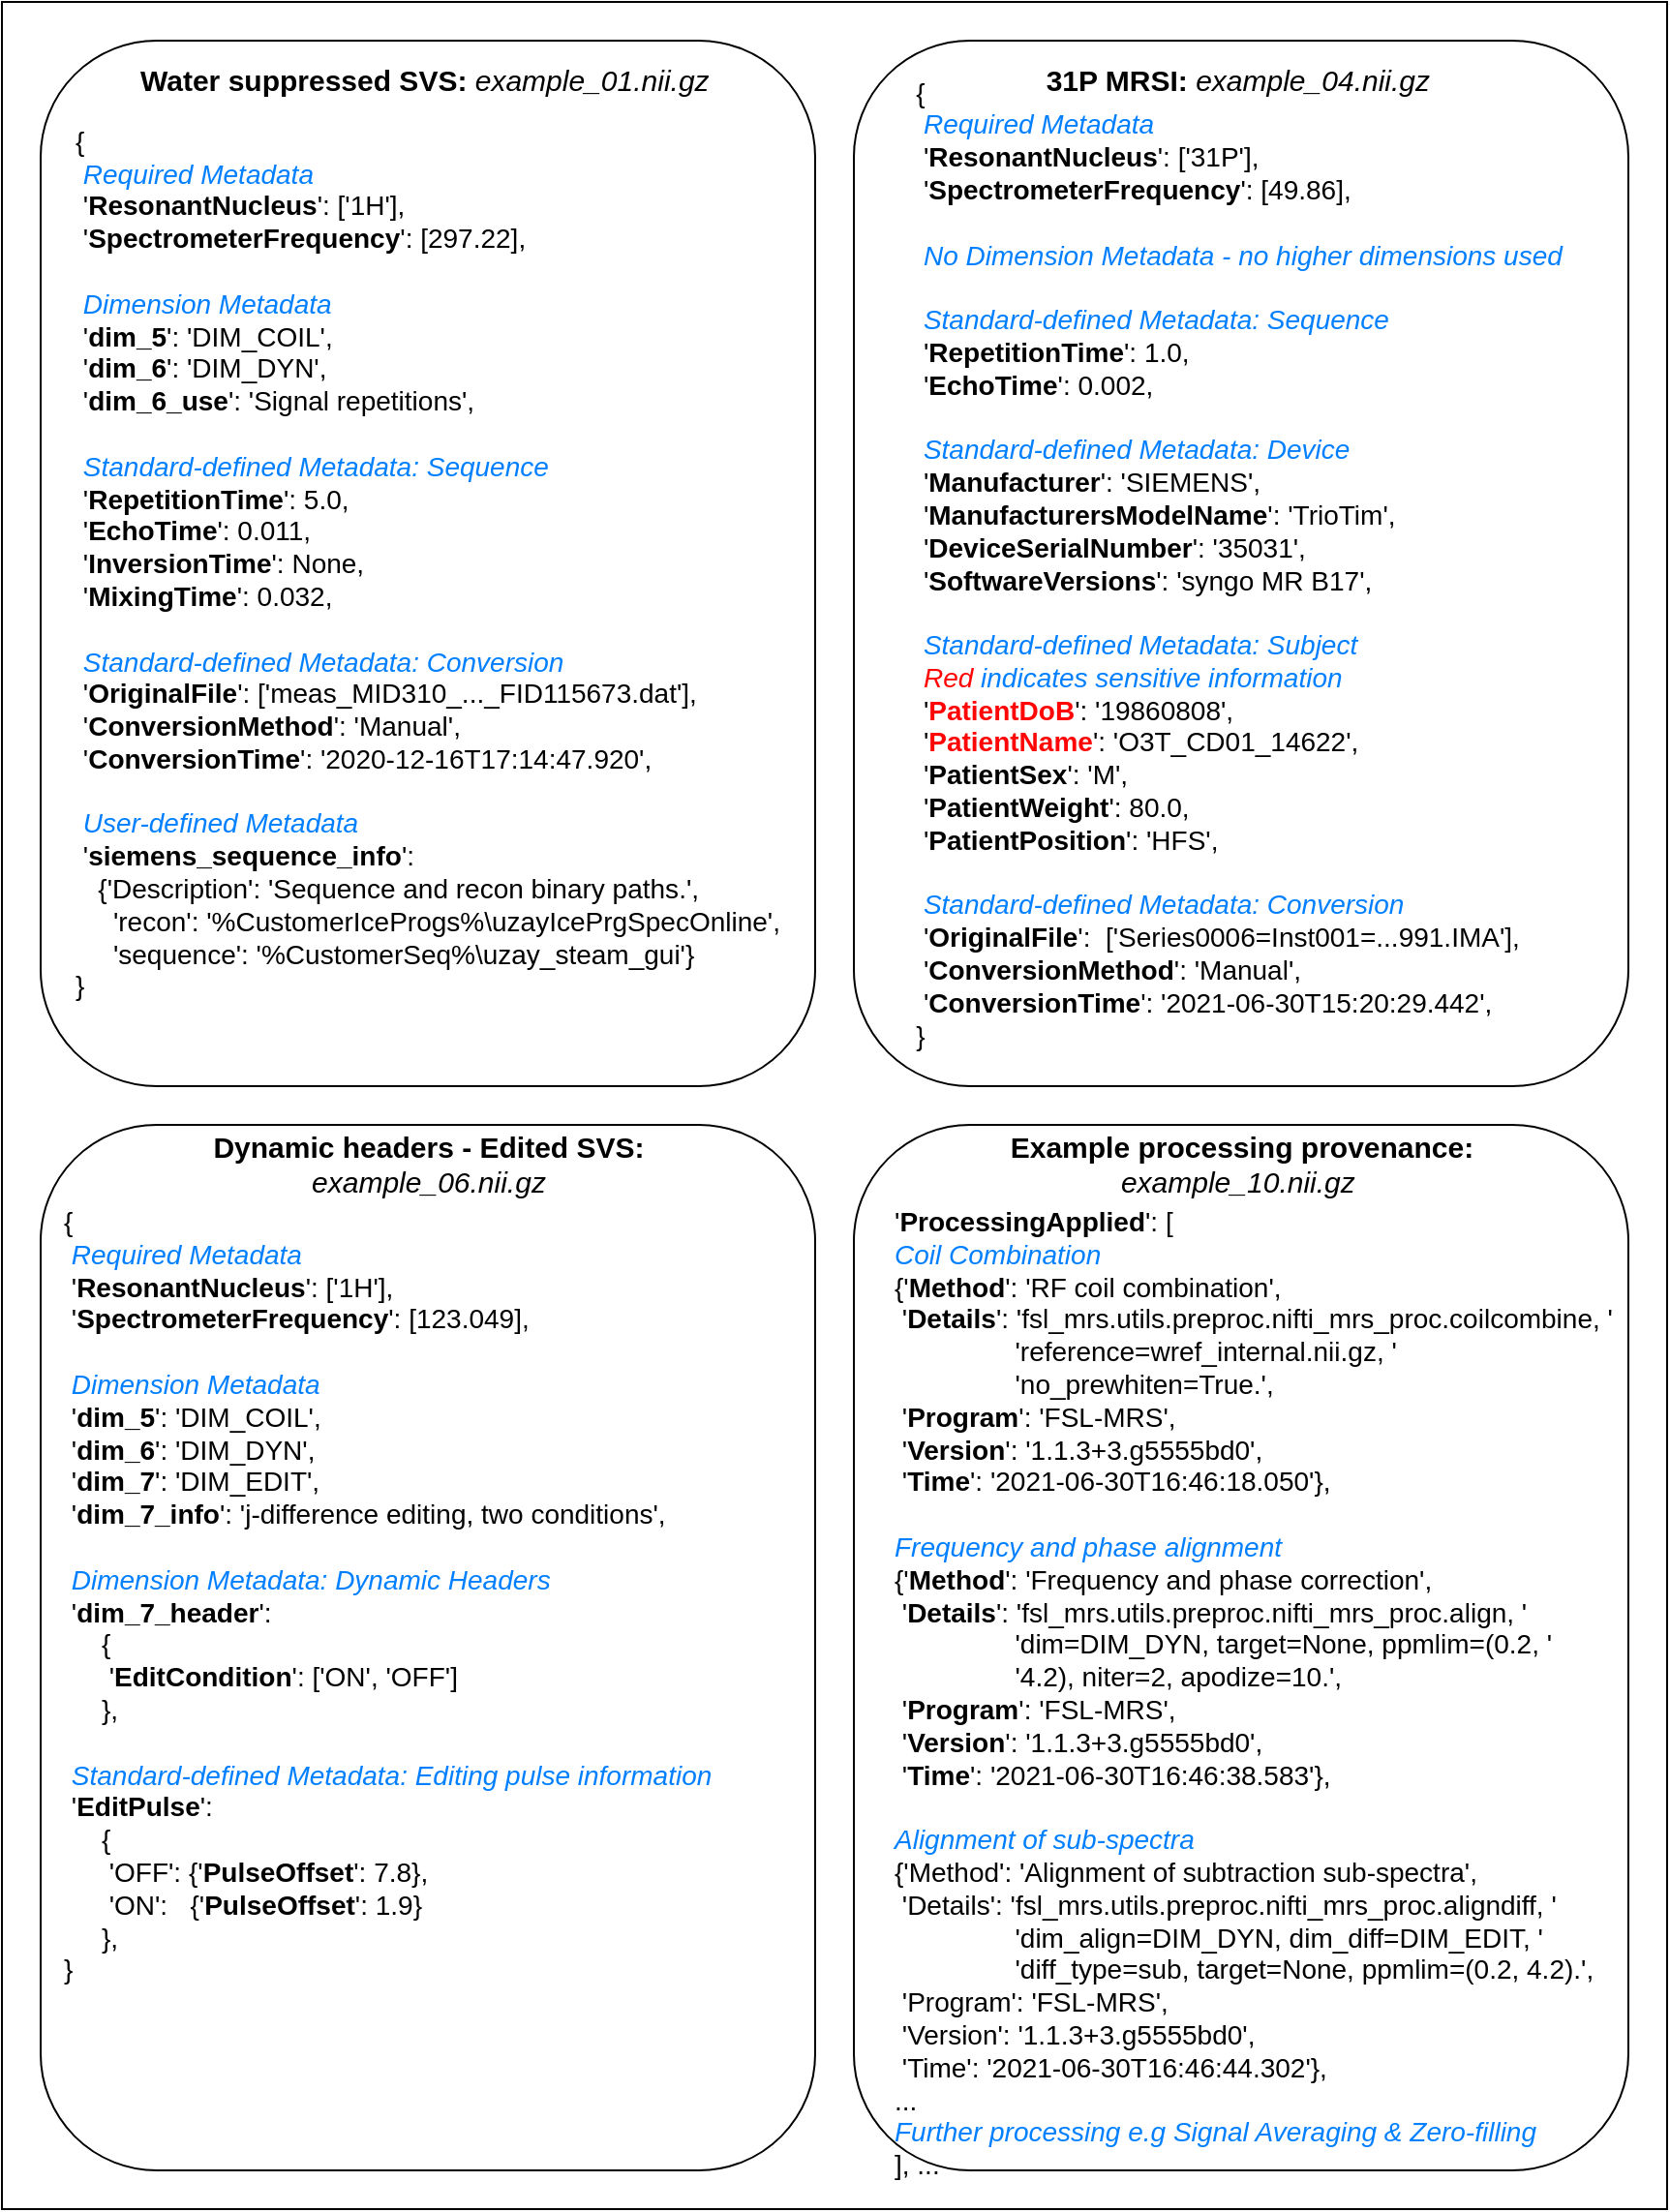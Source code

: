 <mxfile version="14.6.13" type="device"><diagram id="GJNbw-1R9ptd7ltrHenD" name="Page-1"><mxGraphModel dx="1148" dy="694" grid="1" gridSize="10" guides="1" tooltips="1" connect="1" arrows="1" fold="1" page="1" pageScale="1" pageWidth="827" pageHeight="1169" math="0" shadow="0"><root><mxCell id="0"/><mxCell id="1" parent="0"/><mxCell id="xxyD1weZrdJaoQYBUQAU-2" value="" style="rounded=0;whiteSpace=wrap;html=1;fontSize=14;" vertex="1" parent="1"><mxGeometry x="10" y="20" width="860" height="1140" as="geometry"/></mxCell><mxCell id="xxyD1weZrdJaoQYBUQAU-3" value="&lt;div style=&quot;font-size: 14px;&quot;&gt;&lt;br style=&quot;font-size: 14px;&quot;&gt;&lt;/div&gt;" style="rounded=1;whiteSpace=wrap;html=1;align=left;fontSize=14;" vertex="1" parent="1"><mxGeometry x="30" y="40" width="400" height="540" as="geometry"/></mxCell><mxCell id="xxyD1weZrdJaoQYBUQAU-5" value="&lt;font style=&quot;font-size: 15px&quot;&gt;Water suppressed SVS: &lt;i style=&quot;font-size: 15px ; font-weight: normal&quot;&gt;example_01.nii.gz&lt;/i&gt;&amp;nbsp;&lt;/font&gt;" style="text;html=1;strokeColor=none;fillColor=none;align=center;verticalAlign=middle;whiteSpace=wrap;rounded=0;fontStyle=1;fontSize=15;" vertex="1" parent="1"><mxGeometry x="67.5" y="50" width="325" height="20" as="geometry"/></mxCell><mxCell id="xxyD1weZrdJaoQYBUQAU-6" value="&lt;div style=&quot;text-align: left ; font-size: 14px&quot;&gt;{&lt;/div&gt;&lt;div style=&quot;text-align: left ; font-size: 14px&quot;&gt;&amp;nbsp;&lt;i style=&quot;font-size: 14px&quot;&gt;&lt;font color=&quot;#007fff&quot; style=&quot;font-size: 14px&quot;&gt;Required Metadata&lt;/font&gt;&lt;/i&gt;&lt;/div&gt;&lt;div style=&quot;text-align: left ; font-size: 14px&quot;&gt;&amp;nbsp;'&lt;b style=&quot;font-size: 14px&quot;&gt;ResonantNucleus&lt;/b&gt;': ['1H'],&lt;/div&gt;&lt;div style=&quot;text-align: left ; font-size: 14px&quot;&gt;&amp;nbsp;'&lt;b style=&quot;font-size: 14px&quot;&gt;SpectrometerFrequency&lt;/b&gt;': [297.22],&lt;/div&gt;&lt;div style=&quot;text-align: left ; font-size: 14px&quot;&gt;&lt;span style=&quot;font-size: 14px&quot;&gt;&lt;br style=&quot;font-size: 14px&quot;&gt;&lt;/span&gt;&lt;/div&gt;&lt;div style=&quot;text-align: left ; font-size: 14px&quot;&gt;&lt;div style=&quot;font-size: 14px&quot;&gt;&lt;i style=&quot;font-size: 14px&quot;&gt;&lt;font color=&quot;#007fff&quot; style=&quot;font-size: 14px&quot;&gt;&amp;nbsp;Dimension Metadata&lt;/font&gt;&lt;/i&gt;&lt;/div&gt;&lt;/div&gt;&lt;div style=&quot;text-align: left ; font-size: 14px&quot;&gt;&lt;div style=&quot;font-size: 14px&quot;&gt;&amp;nbsp;'&lt;b style=&quot;font-size: 14px&quot;&gt;dim_5&lt;/b&gt;': 'DIM_COIL',&lt;/div&gt;&lt;div style=&quot;font-size: 14px&quot;&gt;&amp;nbsp;'&lt;b style=&quot;font-size: 14px&quot;&gt;dim_6&lt;/b&gt;': 'DIM_DYN',&lt;/div&gt;&lt;div style=&quot;font-size: 14px&quot;&gt;&amp;nbsp;'&lt;b style=&quot;font-size: 14px&quot;&gt;dim_6_use&lt;/b&gt;': 'Signal repetitions',&lt;/div&gt;&lt;div style=&quot;font-size: 14px&quot;&gt;&lt;span style=&quot;font-size: 14px&quot;&gt;&amp;nbsp;&lt;/span&gt;&lt;br style=&quot;font-size: 14px&quot;&gt;&lt;/div&gt;&lt;/div&gt;&lt;i style=&quot;font-size: 14px&quot;&gt;&lt;div style=&quot;text-align: left ; font-size: 14px&quot;&gt;&lt;i style=&quot;font-size: 14px&quot;&gt;&lt;font color=&quot;#007fff&quot; style=&quot;font-size: 14px&quot;&gt;&amp;nbsp;Standard-defined Metadata: Sequence&lt;/font&gt;&lt;/i&gt;&lt;/div&gt;&lt;/i&gt;&lt;span style=&quot;font-size: 14px&quot;&gt;&lt;div style=&quot;text-align: left ; font-size: 14px&quot;&gt;&amp;nbsp;'&lt;b style=&quot;font-size: 14px&quot;&gt;RepetitionTime&lt;/b&gt;': 5.0,&lt;/div&gt;&lt;/span&gt;&lt;div style=&quot;text-align: left ; font-size: 14px&quot;&gt;&amp;nbsp;'&lt;b style=&quot;font-size: 14px&quot;&gt;EchoTime&lt;/b&gt;': 0.011,&lt;/div&gt;&lt;div style=&quot;text-align: left ; font-size: 14px&quot;&gt;&amp;nbsp;'&lt;b style=&quot;font-size: 14px&quot;&gt;InversionTime&lt;/b&gt;': None,&lt;/div&gt;&lt;div style=&quot;text-align: left ; font-size: 14px&quot;&gt;&amp;nbsp;'&lt;b style=&quot;font-size: 14px&quot;&gt;MixingTime&lt;/b&gt;': 0.032,&lt;/div&gt;&lt;div style=&quot;text-align: left ; font-size: 14px&quot;&gt;&amp;nbsp;&lt;/div&gt;&lt;i style=&quot;font-size: 14px&quot;&gt;&lt;div style=&quot;text-align: left ; font-size: 14px&quot;&gt;&lt;i style=&quot;font-size: 14px&quot;&gt;&lt;font color=&quot;#007fff&quot; style=&quot;font-size: 14px&quot;&gt;&amp;nbsp;Standard-defined Metadata: Conversion&lt;/font&gt;&lt;/i&gt;&lt;/div&gt;&lt;/i&gt;&lt;span style=&quot;font-size: 14px&quot;&gt;&lt;div style=&quot;text-align: left ; font-size: 14px&quot;&gt;&amp;nbsp;'&lt;b style=&quot;font-size: 14px&quot;&gt;OriginalFile&lt;/b&gt;': ['meas_MID310_..._FID115673.dat'],&lt;/div&gt;&lt;/span&gt;&lt;div style=&quot;text-align: left ; font-size: 14px&quot;&gt;&amp;nbsp;'&lt;b style=&quot;font-size: 14px&quot;&gt;ConversionMethod&lt;/b&gt;': 'Manual',&lt;/div&gt;&lt;div style=&quot;text-align: left ; font-size: 14px&quot;&gt;&amp;nbsp;'&lt;b style=&quot;font-size: 14px&quot;&gt;ConversionTime&lt;/b&gt;': '2020-12-16T17:14:47.920',&amp;nbsp;&lt;/div&gt;&lt;div style=&quot;text-align: left ; font-size: 14px&quot;&gt;&lt;span style=&quot;font-size: 14px&quot;&gt;&lt;br style=&quot;font-size: 14px&quot;&gt;&lt;/span&gt;&lt;/div&gt;&lt;div style=&quot;text-align: left ; font-size: 14px&quot;&gt;&lt;i style=&quot;font-size: 14px&quot;&gt;&lt;font color=&quot;#007fff&quot; style=&quot;font-size: 14px&quot;&gt;&amp;nbsp;User-defined Metadata&lt;/font&gt;&lt;/i&gt;&lt;span style=&quot;font-size: 14px&quot;&gt;&lt;br style=&quot;font-size: 14px&quot;&gt;&lt;/span&gt;&lt;/div&gt;&lt;div style=&quot;text-align: left ; font-size: 14px&quot;&gt;&amp;nbsp;'&lt;b style=&quot;font-size: 14px&quot;&gt;siemens_sequence_info&lt;/b&gt;':&amp;nbsp;&lt;/div&gt;&lt;div style=&quot;text-align: left ; font-size: 14px&quot;&gt;&amp;nbsp; &amp;nbsp;{'Description': 'Sequence and recon binary paths&lt;span&gt;.',&lt;/span&gt;&lt;/div&gt;&lt;div style=&quot;text-align: left ; font-size: 14px&quot;&gt;&amp;nbsp; &amp;nbsp; &amp;nbsp;'recon': '%CustomerIceProgs%\\uzayIcePrgSpecOnline',&lt;/div&gt;&lt;div style=&quot;text-align: left ; font-size: 14px&quot;&gt;&amp;nbsp; &amp;nbsp; &amp;nbsp;'sequence': '%CustomerSeq%\\uzay_steam_gui'}&lt;/div&gt;&lt;div style=&quot;text-align: left ; font-size: 14px&quot;&gt;}&lt;/div&gt;" style="rounded=0;whiteSpace=wrap;html=1;strokeColor=none;fillColor=none;fontSize=14;" vertex="1" parent="1"><mxGeometry x="30" y="60" width="400" height="500" as="geometry"/></mxCell><mxCell id="xxyD1weZrdJaoQYBUQAU-10" value="&lt;div style=&quot;font-size: 14px;&quot;&gt;&lt;br style=&quot;font-size: 14px;&quot;&gt;&lt;/div&gt;" style="rounded=1;whiteSpace=wrap;html=1;align=left;fontSize=14;" vertex="1" parent="1"><mxGeometry x="450" y="40" width="400" height="540" as="geometry"/></mxCell><mxCell id="xxyD1weZrdJaoQYBUQAU-11" value="&lt;font style=&quot;font-size: 15px&quot;&gt;31P MRSI: &lt;span style=&quot;font-weight: normal&quot;&gt;&lt;i&gt;example_04&lt;/i&gt;&lt;/span&gt;&lt;i style=&quot;font-size: 15px ; font-weight: normal&quot;&gt;.nii.gz&lt;/i&gt;&amp;nbsp;&lt;/font&gt;" style="text;html=1;strokeColor=none;fillColor=none;align=center;verticalAlign=middle;whiteSpace=wrap;rounded=0;fontStyle=1;fontSize=15;" vertex="1" parent="1"><mxGeometry x="487.5" y="50" width="325" height="20" as="geometry"/></mxCell><mxCell id="xxyD1weZrdJaoQYBUQAU-14" value="&lt;div style=&quot;font-size: 14px;&quot;&gt;&lt;br style=&quot;font-size: 14px;&quot;&gt;&lt;/div&gt;" style="rounded=1;whiteSpace=wrap;html=1;align=left;fontSize=14;" vertex="1" parent="1"><mxGeometry x="30" y="600" width="400" height="540" as="geometry"/></mxCell><mxCell id="xxyD1weZrdJaoQYBUQAU-15" value="Dynamic headers - Edited SVS:&lt;br&gt;&lt;span style=&quot;font-weight: normal&quot;&gt;&lt;i&gt;example_06.nii.gz&lt;/i&gt;&lt;/span&gt;" style="text;html=1;strokeColor=none;fillColor=none;align=center;verticalAlign=middle;whiteSpace=wrap;rounded=0;fontStyle=1;fontSize=15;" vertex="1" parent="1"><mxGeometry x="67.5" y="610" width="325" height="20" as="geometry"/></mxCell><mxCell id="xxyD1weZrdJaoQYBUQAU-16" value="&lt;div style=&quot;font-size: 14px;&quot;&gt;&lt;br style=&quot;font-size: 14px;&quot;&gt;&lt;/div&gt;" style="rounded=1;whiteSpace=wrap;html=1;align=left;fontSize=14;" vertex="1" parent="1"><mxGeometry x="450" y="600" width="400" height="540" as="geometry"/></mxCell><mxCell id="xxyD1weZrdJaoQYBUQAU-17" value="&lt;font style=&quot;font-size: 15px&quot;&gt;Example processing provenance: &lt;span style=&quot;font-weight: normal&quot;&gt;&lt;i&gt;example_10&lt;/i&gt;&lt;/span&gt;&lt;i style=&quot;font-size: 15px ; font-weight: normal&quot;&gt;.nii.gz&lt;/i&gt;&amp;nbsp;&lt;/font&gt;" style="text;html=1;strokeColor=none;fillColor=none;align=center;verticalAlign=middle;whiteSpace=wrap;rounded=0;fontStyle=1;fontSize=15;" vertex="1" parent="1"><mxGeometry x="487.5" y="610" width="325" height="20" as="geometry"/></mxCell><mxCell id="xxyD1weZrdJaoQYBUQAU-18" value="'&lt;b style=&quot;font-size: 14px&quot;&gt;ProcessingApplied&lt;/b&gt;': [&lt;br style=&quot;font-size: 14px&quot;&gt;&lt;div style=&quot;font-size: 14px&quot;&gt;&lt;i style=&quot;font-size: 14px&quot;&gt;&lt;font color=&quot;#007fff&quot; style=&quot;font-size: 14px&quot;&gt;Coil Combination&lt;/font&gt;&lt;/i&gt;&lt;/div&gt;{'&lt;b&gt;Method&lt;/b&gt;': 'RF coil combination',&lt;br style=&quot;font-size: 14px&quot;&gt;&amp;nbsp;'&lt;b&gt;Details&lt;/b&gt;': 'fsl_mrs.utils.preproc.nifti_mrs_proc.coilcombine, '&lt;br style=&quot;font-size: 14px&quot;&gt;&amp;nbsp; &amp;nbsp; &amp;nbsp; &amp;nbsp; &amp;nbsp; &amp;nbsp; &amp;nbsp; &amp;nbsp; 'reference=wref_internal.nii.gz, '&lt;br style=&quot;font-size: 14px&quot;&gt;&amp;nbsp; &amp;nbsp; &amp;nbsp; &amp;nbsp; &amp;nbsp; &amp;nbsp; &amp;nbsp; &amp;nbsp; 'no_prewhiten=True.',&lt;br style=&quot;font-size: 14px&quot;&gt;&amp;nbsp;'&lt;b&gt;Program&lt;/b&gt;': 'FSL-MRS',&lt;br style=&quot;font-size: 14px&quot;&gt;&amp;nbsp;'&lt;b&gt;Version&lt;/b&gt;': '1.1.3+3.g5555bd0',&lt;br style=&quot;font-size: 14px&quot;&gt;&amp;nbsp;'&lt;b&gt;Time&lt;/b&gt;': '2021-06-30T16:46:18.050'},&lt;br&gt;&lt;br style=&quot;font-size: 14px&quot;&gt;&lt;i&gt;&lt;font color=&quot;#007fff&quot;&gt;Frequency and phase alignment&lt;/font&gt;&lt;/i&gt;&lt;br style=&quot;font-size: 14px&quot;&gt;{'&lt;b&gt;Method&lt;/b&gt;': 'Frequency and phase correction',&lt;br&gt;&amp;nbsp;'&lt;b&gt;Details&lt;/b&gt;': 'fsl_mrs.utils.preproc.nifti_mrs_proc.align, '&lt;br style=&quot;font-size: 14px&quot;&gt;&amp;nbsp; &amp;nbsp; &amp;nbsp; &amp;nbsp; &amp;nbsp; &amp;nbsp; &amp;nbsp; &amp;nbsp; 'dim=DIM_DYN, target=None, ppmlim=(0.2, '&lt;br style=&quot;font-size: 14px&quot;&gt;&amp;nbsp; &amp;nbsp; &amp;nbsp; &amp;nbsp; &amp;nbsp; &amp;nbsp; &amp;nbsp; &amp;nbsp; '4.2), niter=2, apodize=10.',&lt;br style=&quot;font-size: 14px&quot;&gt;&amp;nbsp;'&lt;b&gt;Program&lt;/b&gt;': 'FSL-MRS',&lt;br style=&quot;font-size: 14px&quot;&gt;&amp;nbsp;'&lt;b&gt;Version&lt;/b&gt;': '1.1.3+3.g5555bd0',&lt;br&gt;&amp;nbsp;'&lt;b&gt;Time&lt;/b&gt;': '2021-06-30T16:46:38.583'},&lt;br&gt;&lt;br&gt;&lt;i&gt;&lt;font color=&quot;#007fff&quot;&gt;Alignment of sub-spectra&lt;/font&gt;&lt;/i&gt;&lt;br style=&quot;font-size: 14px&quot;&gt;{'Method': 'Alignment of subtraction sub-spectra',&lt;br&gt;&amp;nbsp;'Details': 'fsl_mrs.utils.preproc.nifti_mrs_proc.aligndiff, '&lt;br style=&quot;font-size: 14px&quot;&gt;&amp;nbsp; &amp;nbsp; &amp;nbsp; &amp;nbsp; &amp;nbsp; &amp;nbsp; &amp;nbsp; &amp;nbsp; 'dim_align=DIM_DYN, dim_diff=DIM_EDIT, '&lt;br style=&quot;font-size: 14px&quot;&gt;&amp;nbsp; &amp;nbsp; &amp;nbsp; &amp;nbsp; &amp;nbsp; &amp;nbsp; &amp;nbsp; &amp;nbsp; 'diff_type=sub, target=None, ppmlim=(0.2, 4.2).',&lt;br style=&quot;font-size: 14px&quot;&gt;&amp;nbsp;'Program': 'FSL-MRS',&lt;br style=&quot;font-size: 14px&quot;&gt;&amp;nbsp;'Version': '1.1.3+3.g5555bd0',&lt;br&gt;&amp;nbsp;'Time': '2021-06-30T16:46:44.302'},&lt;br&gt;...&lt;br&gt;&lt;i&gt;&lt;font color=&quot;#007fff&quot;&gt;Further processing e.g Signal Averaging &amp;amp; Zero-filling&lt;br&gt;&lt;/font&gt;&lt;/i&gt;], ..." style="text;whiteSpace=wrap;html=1;fontSize=14;" vertex="1" parent="1"><mxGeometry x="469" y="635" width="380" height="495" as="geometry"/></mxCell><mxCell id="xxyD1weZrdJaoQYBUQAU-21" value="&lt;div style=&quot;text-align: left ; font-size: 14px&quot;&gt;{&lt;/div&gt;&lt;div style=&quot;text-align: left ; font-size: 14px&quot;&gt;&amp;nbsp;&lt;i style=&quot;font-size: 14px&quot;&gt;&lt;font color=&quot;#007fff&quot; style=&quot;font-size: 14px&quot;&gt;Required Metadata&lt;/font&gt;&lt;/i&gt;&lt;/div&gt;&lt;div style=&quot;text-align: left ; font-size: 14px&quot;&gt;&amp;nbsp;'&lt;b style=&quot;font-size: 14px&quot;&gt;ResonantNucleus&lt;/b&gt;': ['31P'],&lt;/div&gt;&lt;div style=&quot;text-align: left ; font-size: 14px&quot;&gt;&amp;nbsp;'&lt;b style=&quot;font-size: 14px&quot;&gt;SpectrometerFrequency&lt;/b&gt;': [49.86],&lt;/div&gt;&lt;div style=&quot;text-align: left ; font-size: 14px&quot;&gt;&lt;span style=&quot;font-size: 14px&quot;&gt;&lt;br style=&quot;font-size: 14px&quot;&gt;&lt;/span&gt;&lt;/div&gt;&lt;div style=&quot;text-align: left ; font-size: 14px&quot;&gt;&lt;div style=&quot;font-size: 14px&quot;&gt;&lt;i style=&quot;font-size: 14px&quot;&gt;&lt;font color=&quot;#007fff&quot; style=&quot;font-size: 14px&quot;&gt;&amp;nbsp;No Dimension Metadata - no higher dimensions used&lt;/font&gt;&lt;/i&gt;&lt;/div&gt;&lt;/div&gt;&lt;div style=&quot;text-align: left ; font-size: 14px&quot;&gt;&lt;div style=&quot;font-size: 14px&quot;&gt;&lt;span style=&quot;font-size: 14px&quot;&gt;&amp;nbsp;&lt;/span&gt;&lt;br style=&quot;font-size: 14px&quot;&gt;&lt;/div&gt;&lt;/div&gt;&lt;i style=&quot;font-size: 14px&quot;&gt;&lt;div style=&quot;text-align: left ; font-size: 14px&quot;&gt;&lt;i style=&quot;font-size: 14px&quot;&gt;&lt;font color=&quot;#007fff&quot; style=&quot;font-size: 14px&quot;&gt;&amp;nbsp;Standard-defined Metadata: Sequence&lt;/font&gt;&lt;/i&gt;&lt;/div&gt;&lt;/i&gt;&lt;span style=&quot;font-size: 14px&quot;&gt;&lt;div style=&quot;text-align: left ; font-size: 14px&quot;&gt;&amp;nbsp;'&lt;b style=&quot;font-size: 14px&quot;&gt;RepetitionTime&lt;/b&gt;': 1.0,&lt;/div&gt;&lt;/span&gt;&lt;div style=&quot;text-align: left ; font-size: 14px&quot;&gt;&amp;nbsp;'&lt;b style=&quot;font-size: 14px&quot;&gt;EchoTime&lt;/b&gt;': 0.002,&lt;/div&gt;&lt;div style=&quot;text-align: left ; font-size: 14px&quot;&gt;&lt;br&gt;&lt;/div&gt;&lt;div style=&quot;text-align: left ; font-size: 14px&quot;&gt;&lt;i style=&quot;text-align: center&quot;&gt;&lt;div style=&quot;text-align: left&quot;&gt;&lt;i&gt;&lt;font color=&quot;#007fff&quot;&gt;&amp;nbsp;Standard-defined Metadata: Device&lt;/font&gt;&lt;/i&gt;&lt;/div&gt;&lt;/i&gt;&lt;span style=&quot;text-align: center&quot;&gt;&lt;div style=&quot;text-align: left&quot;&gt;&amp;nbsp;'&lt;b&gt;Manufacturer&lt;/b&gt;': 'SIEMENS',&lt;/div&gt;&lt;div style=&quot;text-align: left&quot;&gt;&amp;nbsp;'&lt;b&gt;ManufacturersModelName&lt;/b&gt;': 'TrioTim',&lt;br&gt;&lt;/div&gt;&lt;/span&gt;&lt;div&gt;&amp;nbsp;&lt;span&gt;'&lt;b&gt;DeviceSerialNumber&lt;/b&gt;': '35031',&lt;/span&gt;&lt;span&gt;&amp;nbsp;&lt;/span&gt;&lt;/div&gt;&lt;div&gt;&lt;div&gt;&amp;nbsp;'&lt;b&gt;SoftwareVersions&lt;/b&gt;': 'syngo MR B17',&lt;/div&gt;&lt;/div&gt;&lt;div&gt;&lt;br&gt;&lt;/div&gt;&lt;div&gt;&lt;span&gt;&amp;nbsp;&lt;/span&gt;&lt;i&gt;&lt;font color=&quot;#007fff&quot;&gt;Standard-defined Metadata: Subject&lt;/font&gt;&lt;/i&gt;&lt;/div&gt;&lt;div&gt;&lt;i&gt;&lt;font color=&quot;#007fff&quot;&gt;&amp;nbsp;&lt;/font&gt;&lt;font color=&quot;#ff0505&quot;&gt;Red&lt;/font&gt;&lt;font color=&quot;#007fff&quot;&gt; indicates sensitive information&lt;/font&gt;&lt;/i&gt;&lt;/div&gt;&lt;div&gt;&amp;nbsp;'&lt;b&gt;&lt;font color=&quot;#ff0505&quot;&gt;PatientDoB&lt;/font&gt;&lt;/b&gt;': '19860808',&lt;br&gt;&lt;/div&gt;&lt;div&gt;&amp;nbsp;'&lt;b&gt;&lt;font color=&quot;#ff0505&quot;&gt;PatientName&lt;/font&gt;&lt;/b&gt;': 'O3T_CD01_14622',&lt;/div&gt;&lt;div&gt;&amp;nbsp;'&lt;b&gt;PatientSex&lt;/b&gt;': 'M',&lt;/div&gt;&lt;div&gt;&amp;nbsp;'&lt;b&gt;PatientWeight&lt;/b&gt;': 80.0,&lt;/div&gt;&lt;div&gt;&amp;nbsp;'&lt;b&gt;PatientPosition&lt;/b&gt;': 'HFS',&lt;br&gt;&lt;/div&gt;&lt;/div&gt;&lt;div style=&quot;text-align: left ; font-size: 14px&quot;&gt;&amp;nbsp;&lt;/div&gt;&lt;i style=&quot;font-size: 14px&quot;&gt;&lt;div style=&quot;text-align: left ; font-size: 14px&quot;&gt;&lt;i style=&quot;font-size: 14px&quot;&gt;&lt;font color=&quot;#007fff&quot; style=&quot;font-size: 14px&quot;&gt;&amp;nbsp;Standard-defined Metadata: Conversion&lt;/font&gt;&lt;/i&gt;&lt;/div&gt;&lt;/i&gt;&lt;span style=&quot;font-size: 14px&quot;&gt;&lt;div style=&quot;text-align: left ; font-size: 14px&quot;&gt;&amp;nbsp;'&lt;b style=&quot;font-size: 14px&quot;&gt;OriginalFile&lt;/b&gt;':&amp;nbsp; ['Series0006=Inst001=...991.IMA'],&lt;/div&gt;&lt;/span&gt;&lt;div style=&quot;text-align: left ; font-size: 14px&quot;&gt;&amp;nbsp;'&lt;b style=&quot;font-size: 14px&quot;&gt;ConversionMethod&lt;/b&gt;': 'Manual',&lt;/div&gt;&lt;div style=&quot;text-align: left ; font-size: 14px&quot;&gt;&amp;nbsp;'&lt;b style=&quot;font-size: 14px&quot;&gt;ConversionTime&lt;/b&gt;': '2021-06-30T15:20:29.442',&amp;nbsp;&lt;/div&gt;&lt;div style=&quot;text-align: left ; font-size: 14px&quot;&gt;}&lt;/div&gt;" style="rounded=0;whiteSpace=wrap;html=1;strokeColor=none;fillColor=none;fontSize=14;" vertex="1" parent="1"><mxGeometry x="449" y="73" width="400" height="474" as="geometry"/></mxCell><mxCell id="xxyD1weZrdJaoQYBUQAU-23" value="&lt;div&gt;{&lt;/div&gt;&lt;div&gt;&lt;i&gt;&lt;font color=&quot;#007fff&quot;&gt;&amp;nbsp;Required Metadata&lt;/font&gt;&lt;/i&gt;&lt;br&gt;&lt;/div&gt;&lt;div&gt;&amp;nbsp;'&lt;b&gt;ResonantNucleus&lt;/b&gt;': ['1H'],&lt;/div&gt;&lt;div&gt;&amp;nbsp;'&lt;b&gt;SpectrometerFrequency&lt;/b&gt;': [123.049],&lt;/div&gt;&lt;div&gt;&lt;br&gt;&lt;/div&gt;&lt;i&gt;&lt;font color=&quot;#007fff&quot;&gt;&amp;nbsp;Dimension Metadata&lt;/font&gt;&lt;/i&gt;&lt;div&gt;&amp;nbsp;'&lt;b&gt;dim_5&lt;/b&gt;': 'DIM_COIL',&lt;/div&gt;&lt;div&gt;&amp;nbsp;'&lt;b&gt;dim_6&lt;/b&gt;': 'DIM_DYN',&lt;/div&gt;&lt;div&gt;&amp;nbsp;'&lt;b&gt;dim_7&lt;/b&gt;': 'DIM_EDIT',&lt;/div&gt;&lt;div&gt;&amp;nbsp;'&lt;b&gt;dim_7_info&lt;/b&gt;': 'j-difference editing, two conditions',&lt;br&gt;&lt;/div&gt;&lt;div&gt;&lt;br&gt;&lt;/div&gt;&lt;div&gt;&lt;i&gt;&lt;font color=&quot;#007fff&quot;&gt;&amp;nbsp;Dimension Metadata: Dynamic Headers&lt;/font&gt;&lt;/i&gt;&lt;/div&gt;&lt;div&gt;&amp;nbsp;'&lt;b&gt;dim_7_header&lt;/b&gt;':&amp;nbsp;&lt;/div&gt;&lt;div&gt;&amp;nbsp; &amp;nbsp; &amp;nbsp;{&lt;/div&gt;&lt;div&gt;&amp;nbsp; &amp;nbsp; &amp;nbsp; '&lt;b&gt;EditCondition&lt;/b&gt;': ['ON', 'OFF']&lt;/div&gt;&lt;div&gt;&amp;nbsp; &amp;nbsp; &amp;nbsp;},&lt;/div&gt;&lt;div&gt;&amp;nbsp;&lt;/div&gt;&lt;div&gt;&lt;i&gt;&lt;font color=&quot;#007fff&quot;&gt;&amp;nbsp;Standard-defined Metadata: Editing pulse information&lt;/font&gt;&lt;/i&gt;&lt;br&gt;&lt;/div&gt;&amp;nbsp;'&lt;b&gt;EditPulse&lt;/b&gt;':&lt;br&gt;&amp;nbsp; &amp;nbsp; &amp;nbsp;{&lt;br&gt;&amp;nbsp; &amp;nbsp; &amp;nbsp; 'OFF': {'&lt;b&gt;PulseOffset&lt;/b&gt;': 7.8},&lt;br&gt;&amp;nbsp; &amp;nbsp; &amp;nbsp; 'ON':&amp;nbsp; &amp;nbsp;{'&lt;b&gt;PulseOffset&lt;/b&gt;': 1.9}&lt;br&gt;&amp;nbsp; &amp;nbsp; &amp;nbsp;},&lt;div&gt;}&lt;/div&gt;" style="text;whiteSpace=wrap;html=1;fontSize=14;" vertex="1" parent="1"><mxGeometry x="40" y="635" width="380" height="495" as="geometry"/></mxCell></root></mxGraphModel></diagram></mxfile>